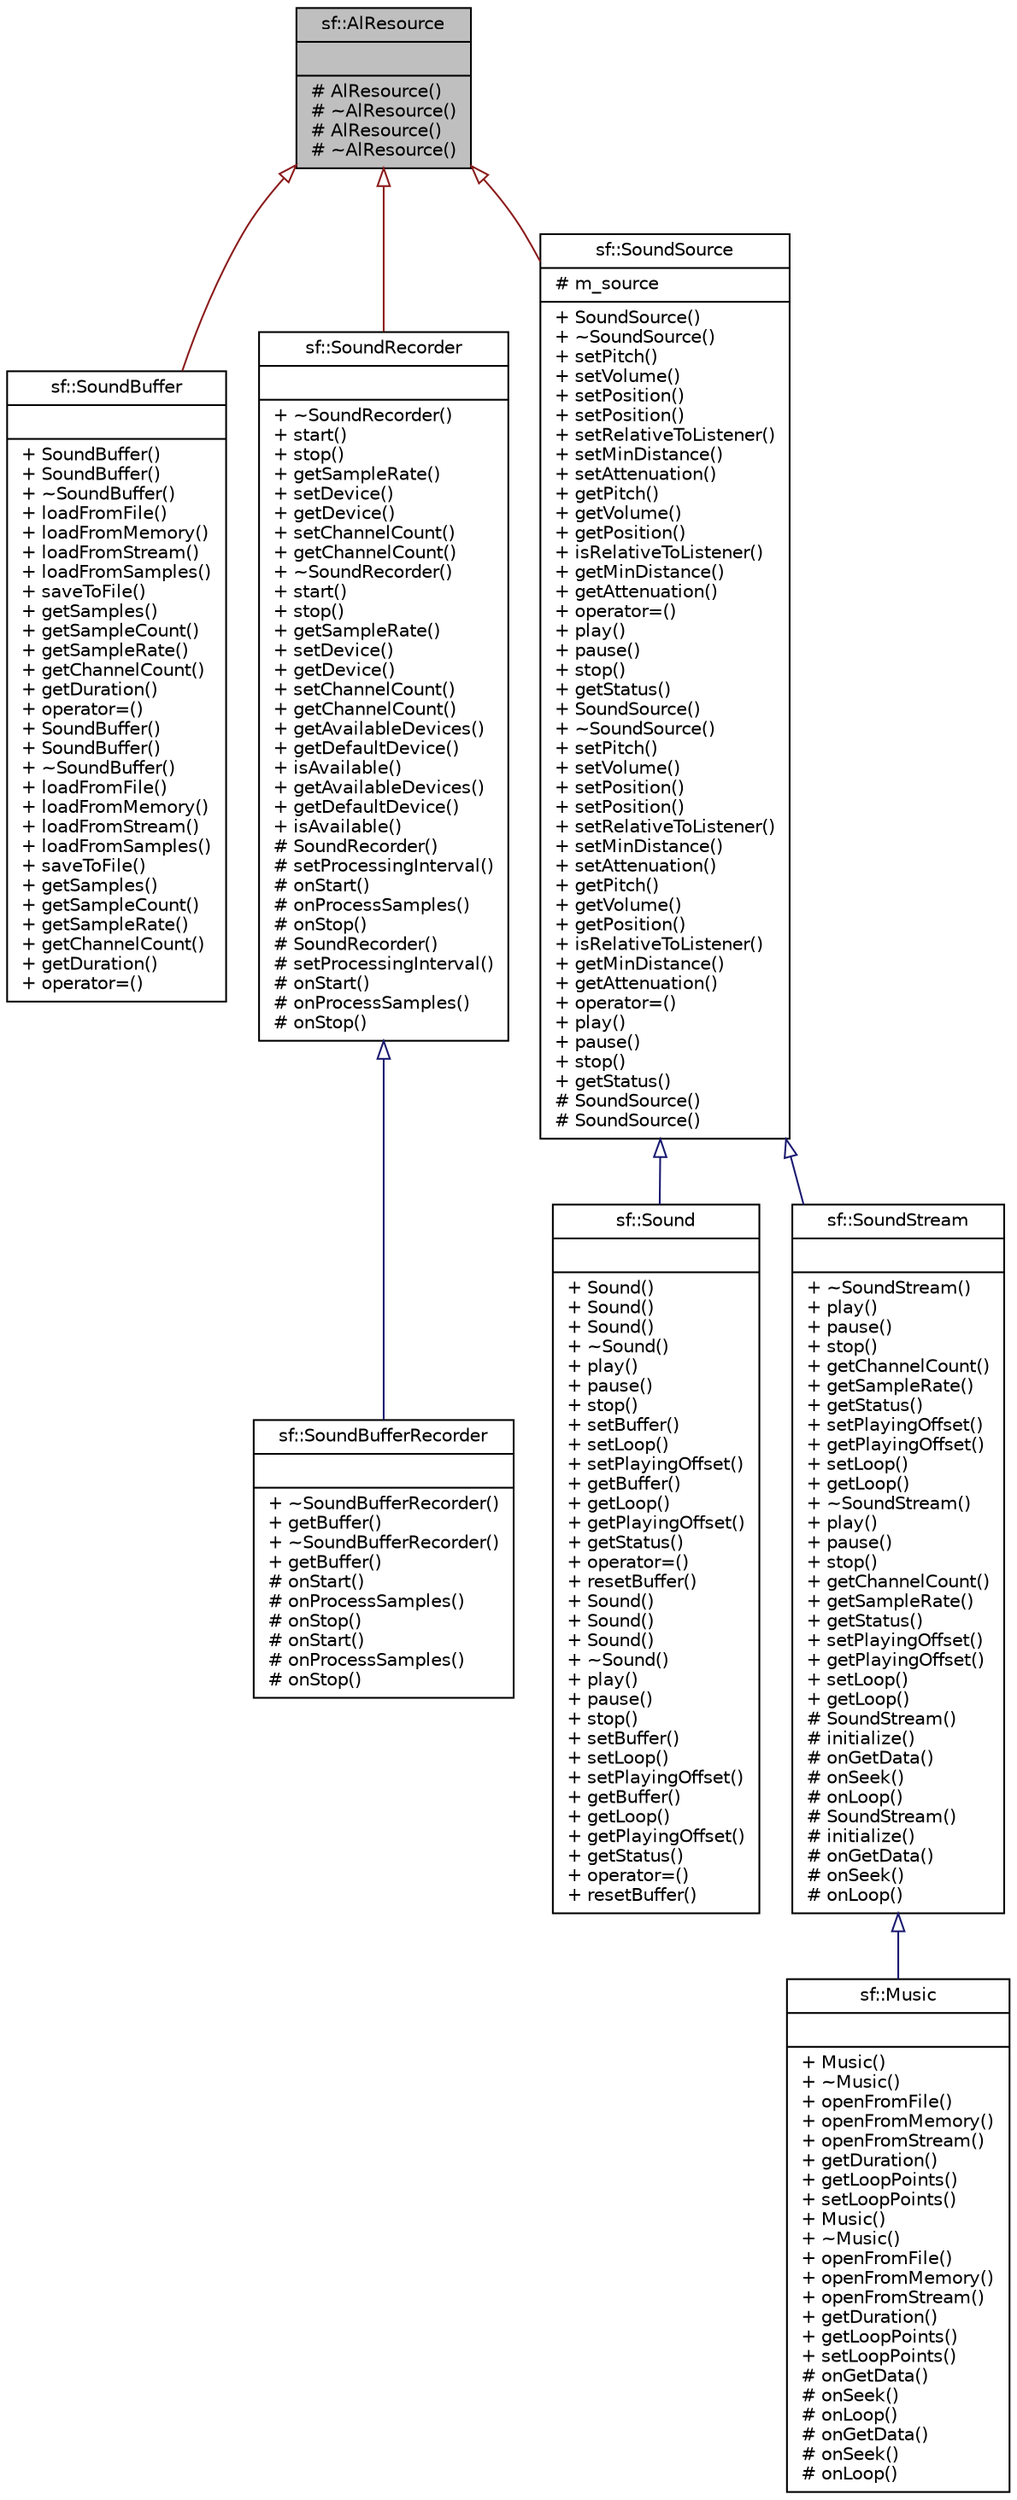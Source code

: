 digraph "sf::AlResource"
{
 // LATEX_PDF_SIZE
  edge [fontname="Helvetica",fontsize="10",labelfontname="Helvetica",labelfontsize="10"];
  node [fontname="Helvetica",fontsize="10",shape=record];
  Node1 [label="{sf::AlResource\n||# AlResource()\l# ~AlResource()\l# AlResource()\l# ~AlResource()\l}",height=0.2,width=0.4,color="black", fillcolor="grey75", style="filled", fontcolor="black",tooltip="Base class for classes that require an OpenAL context."];
  Node1 -> Node2 [dir="back",color="firebrick4",fontsize="10",style="solid",arrowtail="onormal",fontname="Helvetica"];
  Node2 [label="{sf::SoundBuffer\n||+ SoundBuffer()\l+ SoundBuffer()\l+ ~SoundBuffer()\l+ loadFromFile()\l+ loadFromMemory()\l+ loadFromStream()\l+ loadFromSamples()\l+ saveToFile()\l+ getSamples()\l+ getSampleCount()\l+ getSampleRate()\l+ getChannelCount()\l+ getDuration()\l+ operator=()\l+ SoundBuffer()\l+ SoundBuffer()\l+ ~SoundBuffer()\l+ loadFromFile()\l+ loadFromMemory()\l+ loadFromStream()\l+ loadFromSamples()\l+ saveToFile()\l+ getSamples()\l+ getSampleCount()\l+ getSampleRate()\l+ getChannelCount()\l+ getDuration()\l+ operator=()\l}",height=0.2,width=0.4,color="black", fillcolor="white", style="filled",URL="$classsf_1_1SoundBuffer.html",tooltip="Storage for audio samples defining a sound."];
  Node1 -> Node3 [dir="back",color="firebrick4",fontsize="10",style="solid",arrowtail="onormal",fontname="Helvetica"];
  Node3 [label="{sf::SoundRecorder\n||+ ~SoundRecorder()\l+ start()\l+ stop()\l+ getSampleRate()\l+ setDevice()\l+ getDevice()\l+ setChannelCount()\l+ getChannelCount()\l+ ~SoundRecorder()\l+ start()\l+ stop()\l+ getSampleRate()\l+ setDevice()\l+ getDevice()\l+ setChannelCount()\l+ getChannelCount()\l+ getAvailableDevices()\l+ getDefaultDevice()\l+ isAvailable()\l+ getAvailableDevices()\l+ getDefaultDevice()\l+ isAvailable()\l# SoundRecorder()\l# setProcessingInterval()\l# onStart()\l# onProcessSamples()\l# onStop()\l# SoundRecorder()\l# setProcessingInterval()\l# onStart()\l# onProcessSamples()\l# onStop()\l}",height=0.2,width=0.4,color="black", fillcolor="white", style="filled",URL="$classsf_1_1SoundRecorder.html",tooltip="Abstract base class for capturing sound data."];
  Node3 -> Node4 [dir="back",color="midnightblue",fontsize="10",style="solid",arrowtail="onormal",fontname="Helvetica"];
  Node4 [label="{sf::SoundBufferRecorder\n||+ ~SoundBufferRecorder()\l+ getBuffer()\l+ ~SoundBufferRecorder()\l+ getBuffer()\l# onStart()\l# onProcessSamples()\l# onStop()\l# onStart()\l# onProcessSamples()\l# onStop()\l}",height=0.2,width=0.4,color="black", fillcolor="white", style="filled",URL="$classsf_1_1SoundBufferRecorder.html",tooltip="Specialized SoundRecorder which stores the captured audio data into a sound buffer."];
  Node1 -> Node5 [dir="back",color="firebrick4",fontsize="10",style="solid",arrowtail="onormal",fontname="Helvetica"];
  Node5 [label="{sf::SoundSource\n|# m_source\l|+ SoundSource()\l+ ~SoundSource()\l+ setPitch()\l+ setVolume()\l+ setPosition()\l+ setPosition()\l+ setRelativeToListener()\l+ setMinDistance()\l+ setAttenuation()\l+ getPitch()\l+ getVolume()\l+ getPosition()\l+ isRelativeToListener()\l+ getMinDistance()\l+ getAttenuation()\l+ operator=()\l+ play()\l+ pause()\l+ stop()\l+ getStatus()\l+ SoundSource()\l+ ~SoundSource()\l+ setPitch()\l+ setVolume()\l+ setPosition()\l+ setPosition()\l+ setRelativeToListener()\l+ setMinDistance()\l+ setAttenuation()\l+ getPitch()\l+ getVolume()\l+ getPosition()\l+ isRelativeToListener()\l+ getMinDistance()\l+ getAttenuation()\l+ operator=()\l+ play()\l+ pause()\l+ stop()\l+ getStatus()\l# SoundSource()\l# SoundSource()\l}",height=0.2,width=0.4,color="black", fillcolor="white", style="filled",URL="$classsf_1_1SoundSource.html",tooltip="Base class defining a sound's properties."];
  Node5 -> Node6 [dir="back",color="midnightblue",fontsize="10",style="solid",arrowtail="onormal",fontname="Helvetica"];
  Node6 [label="{sf::Sound\n||+ Sound()\l+ Sound()\l+ Sound()\l+ ~Sound()\l+ play()\l+ pause()\l+ stop()\l+ setBuffer()\l+ setLoop()\l+ setPlayingOffset()\l+ getBuffer()\l+ getLoop()\l+ getPlayingOffset()\l+ getStatus()\l+ operator=()\l+ resetBuffer()\l+ Sound()\l+ Sound()\l+ Sound()\l+ ~Sound()\l+ play()\l+ pause()\l+ stop()\l+ setBuffer()\l+ setLoop()\l+ setPlayingOffset()\l+ getBuffer()\l+ getLoop()\l+ getPlayingOffset()\l+ getStatus()\l+ operator=()\l+ resetBuffer()\l}",height=0.2,width=0.4,color="black", fillcolor="white", style="filled",URL="$classsf_1_1Sound.html",tooltip="Regular sound that can be played in the audio environment."];
  Node5 -> Node7 [dir="back",color="midnightblue",fontsize="10",style="solid",arrowtail="onormal",fontname="Helvetica"];
  Node7 [label="{sf::SoundStream\n||+ ~SoundStream()\l+ play()\l+ pause()\l+ stop()\l+ getChannelCount()\l+ getSampleRate()\l+ getStatus()\l+ setPlayingOffset()\l+ getPlayingOffset()\l+ setLoop()\l+ getLoop()\l+ ~SoundStream()\l+ play()\l+ pause()\l+ stop()\l+ getChannelCount()\l+ getSampleRate()\l+ getStatus()\l+ setPlayingOffset()\l+ getPlayingOffset()\l+ setLoop()\l+ getLoop()\l# SoundStream()\l# initialize()\l# onGetData()\l# onSeek()\l# onLoop()\l# SoundStream()\l# initialize()\l# onGetData()\l# onSeek()\l# onLoop()\l}",height=0.2,width=0.4,color="black", fillcolor="white", style="filled",URL="$classsf_1_1SoundStream.html",tooltip="Abstract base class for streamed audio sources."];
  Node7 -> Node8 [dir="back",color="midnightblue",fontsize="10",style="solid",arrowtail="onormal",fontname="Helvetica"];
  Node8 [label="{sf::Music\n||+ Music()\l+ ~Music()\l+ openFromFile()\l+ openFromMemory()\l+ openFromStream()\l+ getDuration()\l+ getLoopPoints()\l+ setLoopPoints()\l+ Music()\l+ ~Music()\l+ openFromFile()\l+ openFromMemory()\l+ openFromStream()\l+ getDuration()\l+ getLoopPoints()\l+ setLoopPoints()\l# onGetData()\l# onSeek()\l# onLoop()\l# onGetData()\l# onSeek()\l# onLoop()\l}",height=0.2,width=0.4,color="black", fillcolor="white", style="filled",URL="$classsf_1_1Music.html",tooltip="Streamed music played from an audio file."];
}
